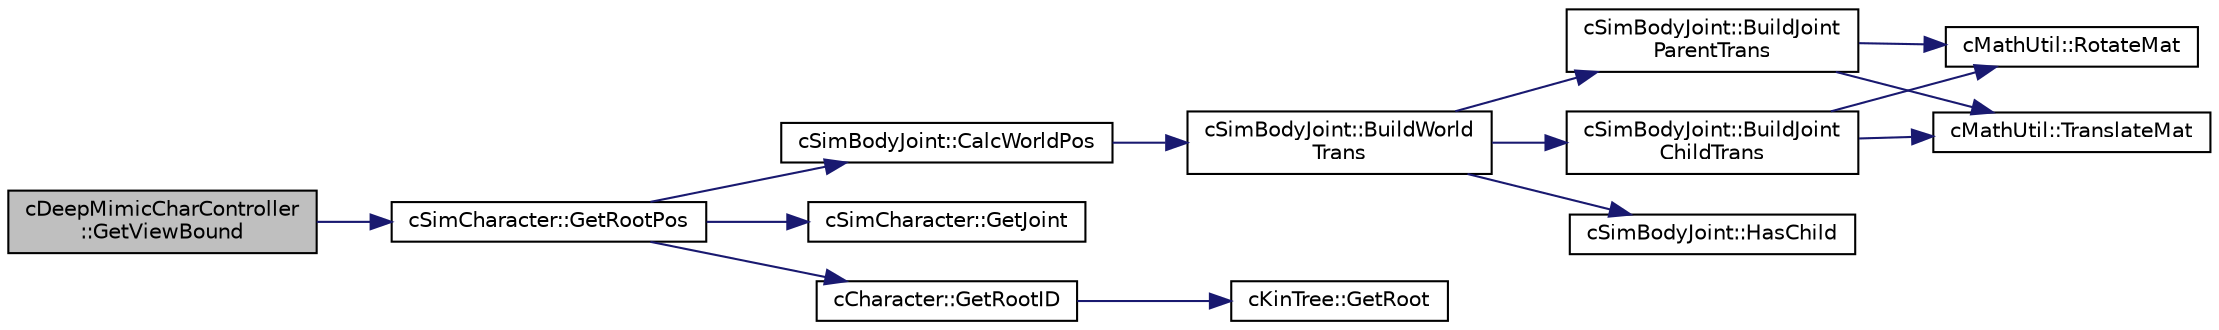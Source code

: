 digraph "cDeepMimicCharController::GetViewBound"
{
 // LATEX_PDF_SIZE
  edge [fontname="Helvetica",fontsize="10",labelfontname="Helvetica",labelfontsize="10"];
  node [fontname="Helvetica",fontsize="10",shape=record];
  rankdir="LR";
  Node1 [label="cDeepMimicCharController\l::GetViewBound",height=0.2,width=0.4,color="black", fillcolor="grey75", style="filled", fontcolor="black",tooltip=" "];
  Node1 -> Node2 [color="midnightblue",fontsize="10",style="solid",fontname="Helvetica"];
  Node2 [label="cSimCharacter::GetRootPos",height=0.2,width=0.4,color="black", fillcolor="white", style="filled",URL="$classc_sim_character.html#a546a3ce5d658ff704e9c3ca855a7e695",tooltip=" "];
  Node2 -> Node3 [color="midnightblue",fontsize="10",style="solid",fontname="Helvetica"];
  Node3 [label="cSimBodyJoint::CalcWorldPos",height=0.2,width=0.4,color="black", fillcolor="white", style="filled",URL="$classc_sim_body_joint.html#a24f75e09a36dd752f54298923b202da7",tooltip=" "];
  Node3 -> Node4 [color="midnightblue",fontsize="10",style="solid",fontname="Helvetica"];
  Node4 [label="cSimBodyJoint::BuildWorld\lTrans",height=0.2,width=0.4,color="black", fillcolor="white", style="filled",URL="$classc_sim_body_joint.html#a033253d748efec2cf6f261ea994a6a62",tooltip=" "];
  Node4 -> Node5 [color="midnightblue",fontsize="10",style="solid",fontname="Helvetica"];
  Node5 [label="cSimBodyJoint::BuildJoint\lChildTrans",height=0.2,width=0.4,color="black", fillcolor="white", style="filled",URL="$classc_sim_body_joint.html#a6f59339830fb1d763a78736818c23ac3",tooltip=" "];
  Node5 -> Node6 [color="midnightblue",fontsize="10",style="solid",fontname="Helvetica"];
  Node6 [label="cMathUtil::RotateMat",height=0.2,width=0.4,color="black", fillcolor="white", style="filled",URL="$classc_math_util.html#a551bc548582ac0db39df5a58feca1f0a",tooltip=" "];
  Node5 -> Node7 [color="midnightblue",fontsize="10",style="solid",fontname="Helvetica"];
  Node7 [label="cMathUtil::TranslateMat",height=0.2,width=0.4,color="black", fillcolor="white", style="filled",URL="$classc_math_util.html#a5550ed48f8beaccbf6827db839ccf542",tooltip=" "];
  Node4 -> Node8 [color="midnightblue",fontsize="10",style="solid",fontname="Helvetica"];
  Node8 [label="cSimBodyJoint::BuildJoint\lParentTrans",height=0.2,width=0.4,color="black", fillcolor="white", style="filled",URL="$classc_sim_body_joint.html#a996f4f4502700fa03bdc896abdee1fe4",tooltip=" "];
  Node8 -> Node6 [color="midnightblue",fontsize="10",style="solid",fontname="Helvetica"];
  Node8 -> Node7 [color="midnightblue",fontsize="10",style="solid",fontname="Helvetica"];
  Node4 -> Node9 [color="midnightblue",fontsize="10",style="solid",fontname="Helvetica"];
  Node9 [label="cSimBodyJoint::HasChild",height=0.2,width=0.4,color="black", fillcolor="white", style="filled",URL="$classc_sim_body_joint.html#a564687afb4acbb768a334263b37720d8",tooltip=" "];
  Node2 -> Node10 [color="midnightblue",fontsize="10",style="solid",fontname="Helvetica"];
  Node10 [label="cSimCharacter::GetJoint",height=0.2,width=0.4,color="black", fillcolor="white", style="filled",URL="$classc_sim_character.html#aa0a30cfb05967fad8b59dd9adfa6f23a",tooltip=" "];
  Node2 -> Node11 [color="midnightblue",fontsize="10",style="solid",fontname="Helvetica"];
  Node11 [label="cCharacter::GetRootID",height=0.2,width=0.4,color="black", fillcolor="white", style="filled",URL="$classc_character.html#a07649022cce07611b977b355f14d489f",tooltip=" "];
  Node11 -> Node12 [color="midnightblue",fontsize="10",style="solid",fontname="Helvetica"];
  Node12 [label="cKinTree::GetRoot",height=0.2,width=0.4,color="black", fillcolor="white", style="filled",URL="$classc_kin_tree.html#a81b9799b03d32762ac820eb0886f369c",tooltip=" "];
}
